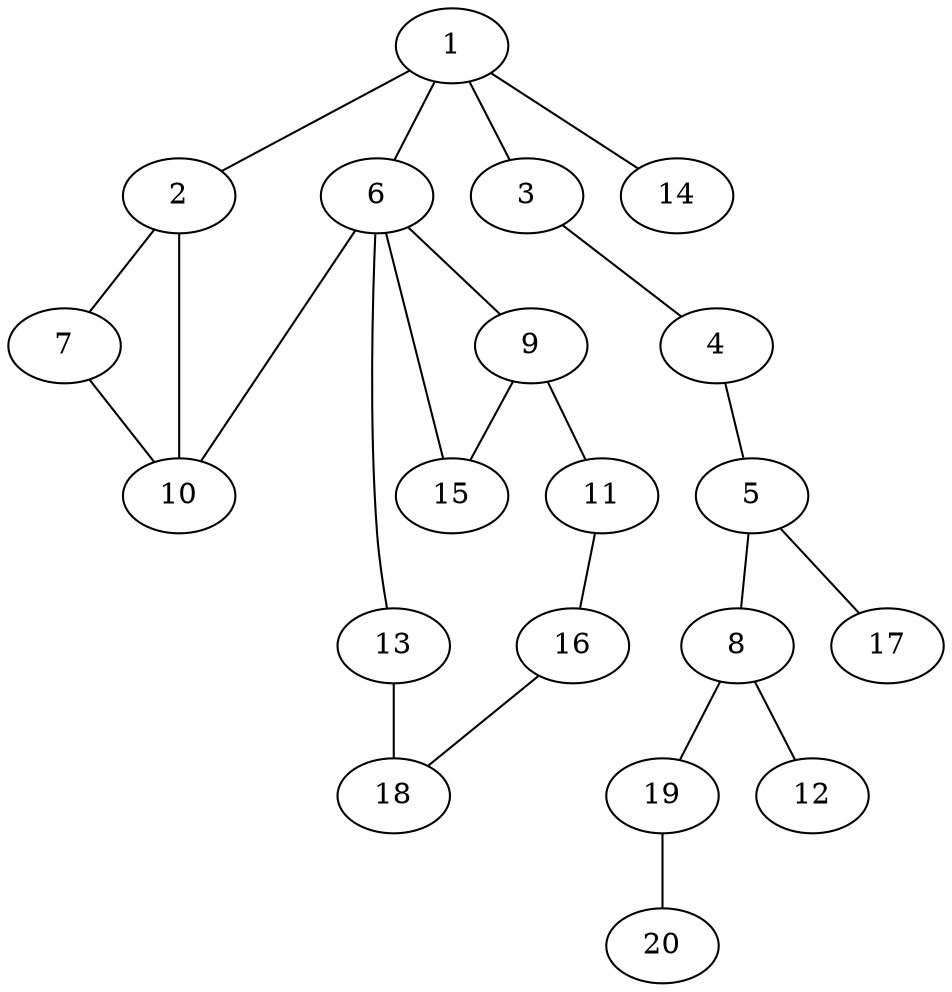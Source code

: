 graph graphname {1--2
1--3
1--6
1--14
2--7
2--10
3--4
4--5
5--8
5--17
6--9
6--10
6--13
6--15
7--10
8--12
8--19
9--11
9--15
11--16
13--18
16--18
19--20
}